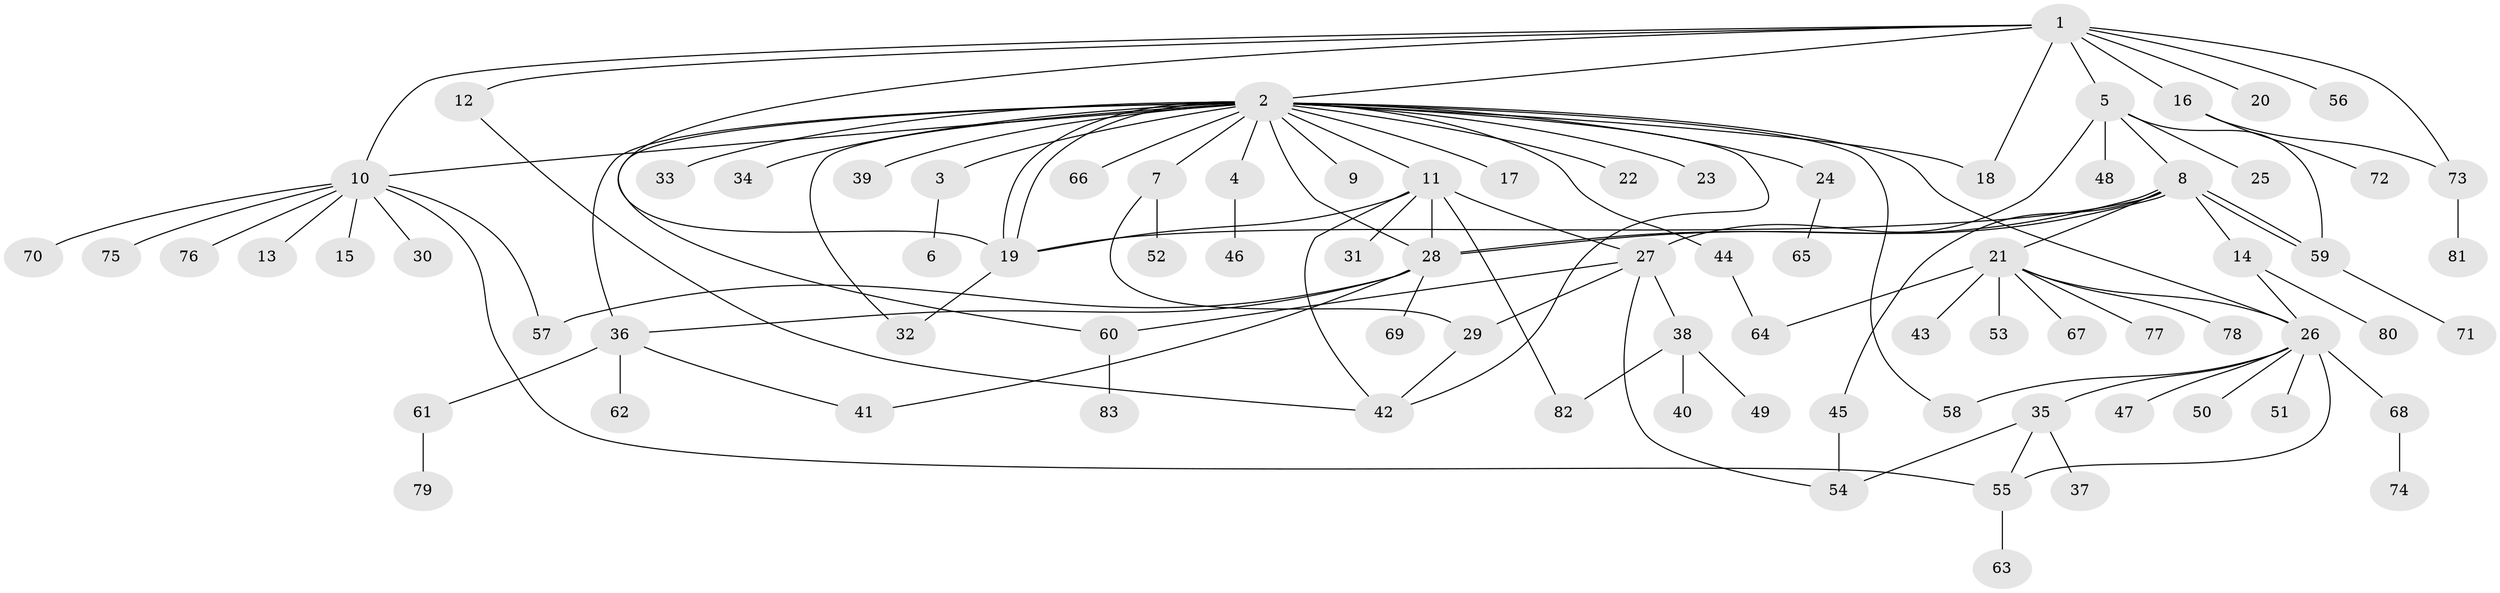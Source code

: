 // Generated by graph-tools (version 1.1) at 2025/50/03/09/25 03:50:00]
// undirected, 83 vertices, 113 edges
graph export_dot {
graph [start="1"]
  node [color=gray90,style=filled];
  1;
  2;
  3;
  4;
  5;
  6;
  7;
  8;
  9;
  10;
  11;
  12;
  13;
  14;
  15;
  16;
  17;
  18;
  19;
  20;
  21;
  22;
  23;
  24;
  25;
  26;
  27;
  28;
  29;
  30;
  31;
  32;
  33;
  34;
  35;
  36;
  37;
  38;
  39;
  40;
  41;
  42;
  43;
  44;
  45;
  46;
  47;
  48;
  49;
  50;
  51;
  52;
  53;
  54;
  55;
  56;
  57;
  58;
  59;
  60;
  61;
  62;
  63;
  64;
  65;
  66;
  67;
  68;
  69;
  70;
  71;
  72;
  73;
  74;
  75;
  76;
  77;
  78;
  79;
  80;
  81;
  82;
  83;
  1 -- 2;
  1 -- 5;
  1 -- 10;
  1 -- 12;
  1 -- 16;
  1 -- 18;
  1 -- 19;
  1 -- 20;
  1 -- 56;
  1 -- 73;
  2 -- 3;
  2 -- 4;
  2 -- 7;
  2 -- 9;
  2 -- 10;
  2 -- 11;
  2 -- 17;
  2 -- 18;
  2 -- 19;
  2 -- 19;
  2 -- 22;
  2 -- 23;
  2 -- 24;
  2 -- 26;
  2 -- 28;
  2 -- 32;
  2 -- 33;
  2 -- 34;
  2 -- 36;
  2 -- 39;
  2 -- 42;
  2 -- 44;
  2 -- 58;
  2 -- 60;
  2 -- 66;
  3 -- 6;
  4 -- 46;
  5 -- 8;
  5 -- 25;
  5 -- 27;
  5 -- 48;
  5 -- 59;
  7 -- 29;
  7 -- 52;
  8 -- 14;
  8 -- 19;
  8 -- 21;
  8 -- 28;
  8 -- 28;
  8 -- 45;
  8 -- 59;
  8 -- 59;
  10 -- 13;
  10 -- 15;
  10 -- 30;
  10 -- 55;
  10 -- 57;
  10 -- 70;
  10 -- 75;
  10 -- 76;
  11 -- 19;
  11 -- 27;
  11 -- 28;
  11 -- 31;
  11 -- 42;
  11 -- 82;
  12 -- 42;
  14 -- 26;
  14 -- 80;
  16 -- 72;
  16 -- 73;
  19 -- 32;
  21 -- 26;
  21 -- 43;
  21 -- 53;
  21 -- 64;
  21 -- 67;
  21 -- 77;
  21 -- 78;
  24 -- 65;
  26 -- 35;
  26 -- 47;
  26 -- 50;
  26 -- 51;
  26 -- 55;
  26 -- 58;
  26 -- 68;
  27 -- 29;
  27 -- 38;
  27 -- 54;
  27 -- 60;
  28 -- 36;
  28 -- 41;
  28 -- 57;
  28 -- 69;
  29 -- 42;
  35 -- 37;
  35 -- 54;
  35 -- 55;
  36 -- 41;
  36 -- 61;
  36 -- 62;
  38 -- 40;
  38 -- 49;
  38 -- 82;
  44 -- 64;
  45 -- 54;
  55 -- 63;
  59 -- 71;
  60 -- 83;
  61 -- 79;
  68 -- 74;
  73 -- 81;
}
